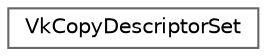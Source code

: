 digraph "类继承关系图"
{
 // LATEX_PDF_SIZE
  bgcolor="transparent";
  edge [fontname=Helvetica,fontsize=10,labelfontname=Helvetica,labelfontsize=10];
  node [fontname=Helvetica,fontsize=10,shape=box,height=0.2,width=0.4];
  rankdir="LR";
  Node0 [id="Node000000",label="VkCopyDescriptorSet",height=0.2,width=0.4,color="grey40", fillcolor="white", style="filled",URL="$struct_vk_copy_descriptor_set.html",tooltip=" "];
}
